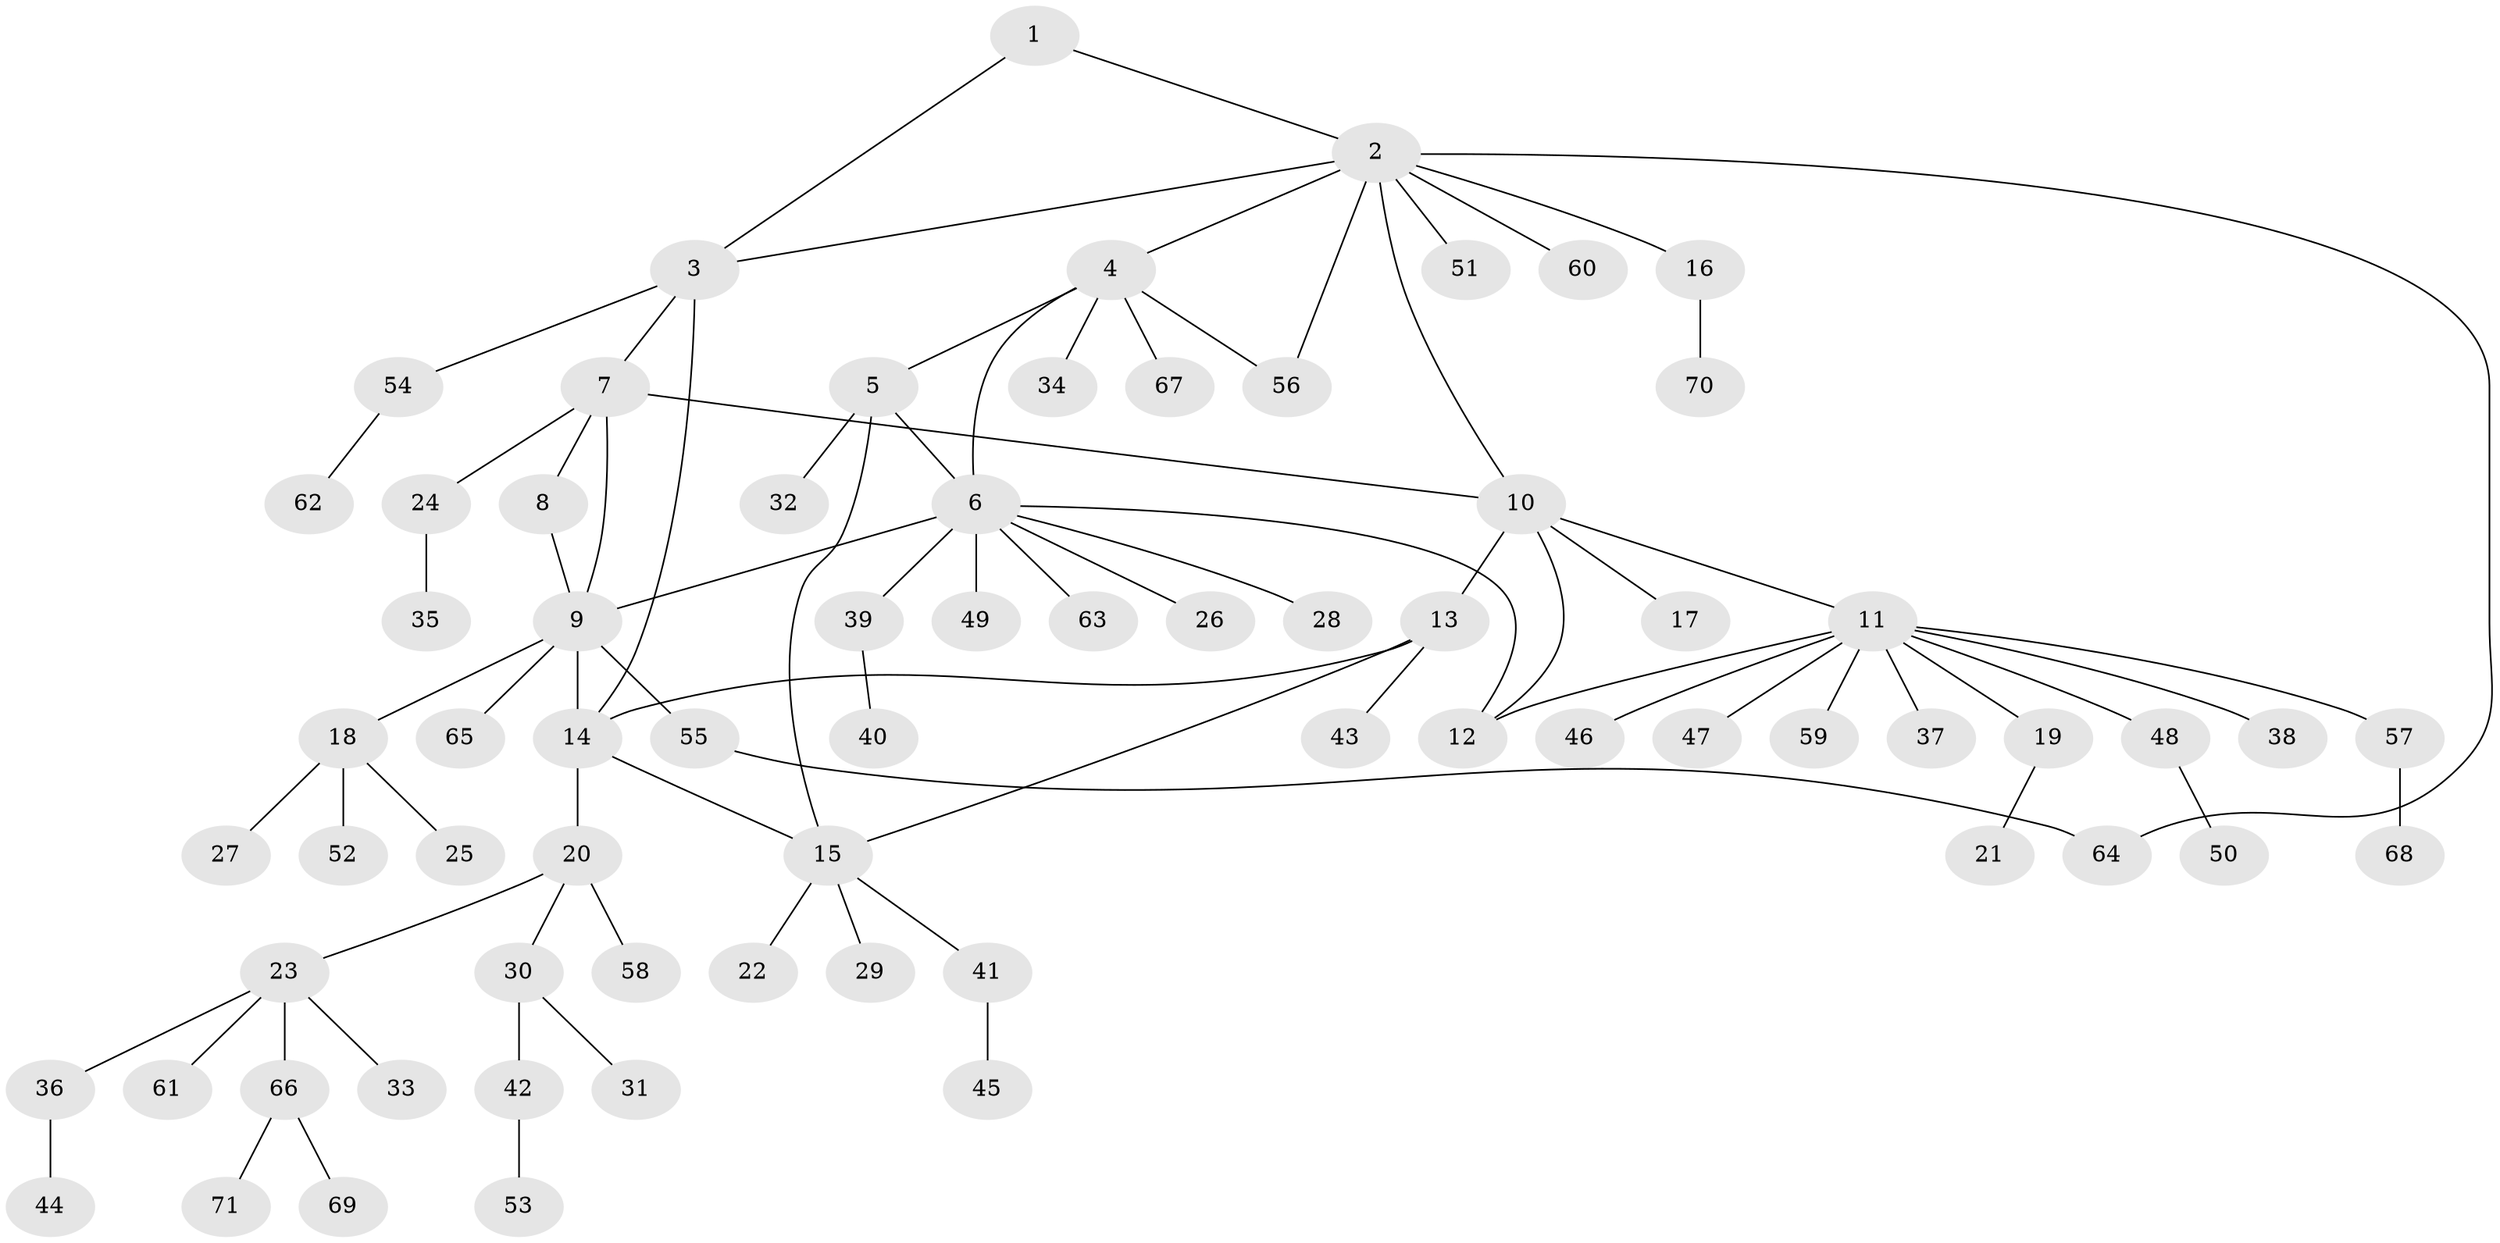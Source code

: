 // coarse degree distribution, {1: 0.6862745098039216, 11: 0.0196078431372549, 12: 0.0196078431372549, 2: 0.11764705882352941, 4: 0.0196078431372549, 6: 0.0196078431372549, 7: 0.0392156862745098, 10: 0.0196078431372549, 3: 0.0392156862745098, 8: 0.0196078431372549}
// Generated by graph-tools (version 1.1) at 2025/24/03/03/25 07:24:12]
// undirected, 71 vertices, 83 edges
graph export_dot {
graph [start="1"]
  node [color=gray90,style=filled];
  1;
  2;
  3;
  4;
  5;
  6;
  7;
  8;
  9;
  10;
  11;
  12;
  13;
  14;
  15;
  16;
  17;
  18;
  19;
  20;
  21;
  22;
  23;
  24;
  25;
  26;
  27;
  28;
  29;
  30;
  31;
  32;
  33;
  34;
  35;
  36;
  37;
  38;
  39;
  40;
  41;
  42;
  43;
  44;
  45;
  46;
  47;
  48;
  49;
  50;
  51;
  52;
  53;
  54;
  55;
  56;
  57;
  58;
  59;
  60;
  61;
  62;
  63;
  64;
  65;
  66;
  67;
  68;
  69;
  70;
  71;
  1 -- 2;
  1 -- 3;
  2 -- 3;
  2 -- 4;
  2 -- 10;
  2 -- 16;
  2 -- 51;
  2 -- 56;
  2 -- 60;
  2 -- 64;
  3 -- 7;
  3 -- 14;
  3 -- 54;
  4 -- 5;
  4 -- 6;
  4 -- 34;
  4 -- 56;
  4 -- 67;
  5 -- 6;
  5 -- 15;
  5 -- 32;
  6 -- 9;
  6 -- 12;
  6 -- 26;
  6 -- 28;
  6 -- 39;
  6 -- 49;
  6 -- 63;
  7 -- 8;
  7 -- 9;
  7 -- 10;
  7 -- 24;
  8 -- 9;
  9 -- 14;
  9 -- 18;
  9 -- 55;
  9 -- 65;
  10 -- 11;
  10 -- 12;
  10 -- 13;
  10 -- 17;
  11 -- 12;
  11 -- 19;
  11 -- 37;
  11 -- 38;
  11 -- 46;
  11 -- 47;
  11 -- 48;
  11 -- 57;
  11 -- 59;
  13 -- 14;
  13 -- 15;
  13 -- 43;
  14 -- 15;
  14 -- 20;
  15 -- 22;
  15 -- 29;
  15 -- 41;
  16 -- 70;
  18 -- 25;
  18 -- 27;
  18 -- 52;
  19 -- 21;
  20 -- 23;
  20 -- 30;
  20 -- 58;
  23 -- 33;
  23 -- 36;
  23 -- 61;
  23 -- 66;
  24 -- 35;
  30 -- 31;
  30 -- 42;
  36 -- 44;
  39 -- 40;
  41 -- 45;
  42 -- 53;
  48 -- 50;
  54 -- 62;
  55 -- 64;
  57 -- 68;
  66 -- 69;
  66 -- 71;
}
